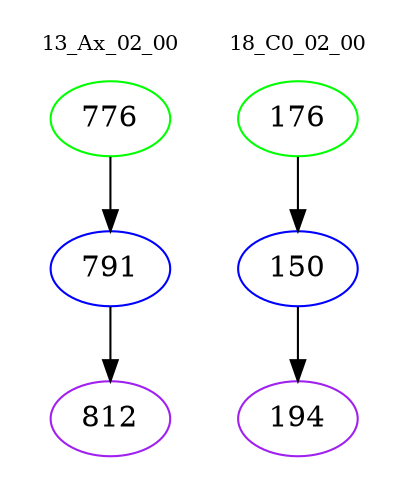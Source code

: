 digraph{
subgraph cluster_0 {
color = white
label = "13_Ax_02_00";
fontsize=10;
T0_776 [label="776", color="green"]
T0_776 -> T0_791 [color="black"]
T0_791 [label="791", color="blue"]
T0_791 -> T0_812 [color="black"]
T0_812 [label="812", color="purple"]
}
subgraph cluster_1 {
color = white
label = "18_C0_02_00";
fontsize=10;
T1_176 [label="176", color="green"]
T1_176 -> T1_150 [color="black"]
T1_150 [label="150", color="blue"]
T1_150 -> T1_194 [color="black"]
T1_194 [label="194", color="purple"]
}
}
